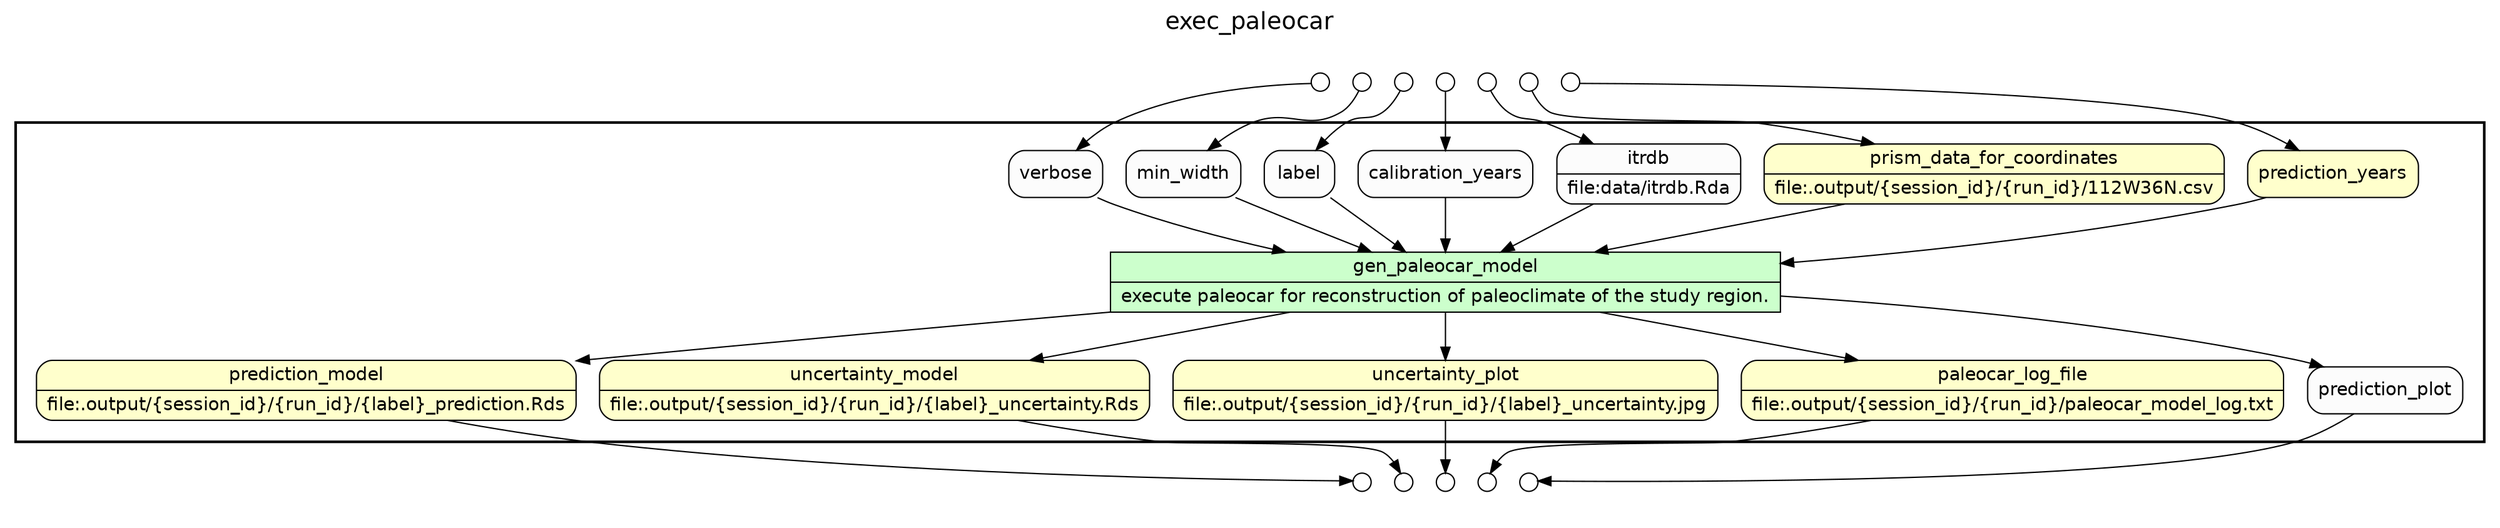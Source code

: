 
/* Start of top-level graph */
digraph Workflow {
rankdir=TB

/* Title for graph */
fontname=Helvetica; fontsize=18; labelloc=t
label=exec_paleocar

/* Start of double cluster for drawing box around nodes in workflow */
subgraph cluster_workflow_box_outer { label=""; color=black; penwidth=2
subgraph cluster_workflow_box_inner { label=""; penwidth=0

/* Style for nodes representing atomic programs in workflow */
node[shape=box style=filled fillcolor="#CCFFCC" peripheries=1 fontname=Helvetica]

/* Nodes representing atomic programs in workflow */
gen_paleocar_model [shape=record rankdir=LR label="{<f0> gen_paleocar_model |<f1> execute paleocar for reconstruction of paleoclimate of the study region.}"];

/* Style for nodes representing non-parameter data channels in workflow */
node[shape=box style="rounded,filled" fillcolor="#FFFFCC" peripheries=1 fontname=Helvetica]

/* Nodes for non-parameter data channels in workflow */
prediction_years
prism_data_for_coordinates [shape=record rankdir=LR label="{<f0> prism_data_for_coordinates |<f1> file\:.output/\{session_id\}/\{run_id\}/112W36N.csv}"];
prediction_model [shape=record rankdir=LR label="{<f0> prediction_model |<f1> file\:.output/\{session_id\}/\{run_id\}/\{label\}_prediction.Rds}"];
uncertainty_model [shape=record rankdir=LR label="{<f0> uncertainty_model |<f1> file\:.output/\{session_id\}/\{run_id\}/\{label\}_uncertainty.Rds}"];
uncertainty_plot [shape=record rankdir=LR label="{<f0> uncertainty_plot |<f1> file\:.output/\{session_id\}/\{run_id\}/\{label\}_uncertainty.jpg}"];
paleocar_log_file [shape=record rankdir=LR label="{<f0> paleocar_log_file |<f1> file\:.output/\{session_id\}/\{run_id\}/paleocar_model_log.txt}"];

/* Style for nodes representing parameter channels in workflow */
node[shape=box style="rounded,filled" fillcolor="#FCFCFC" peripheries=1 fontname=Helvetica]

/* Nodes representing parameter channels in workflow */
itrdb [shape=record rankdir=LR label="{<f0> itrdb |<f1> file\:data/itrdb.Rda}"];
calibration_years
label
min_width
verbose

/* Edges representing connections between programs and channels */
gen_paleocar_model -> prediction_model
gen_paleocar_model -> prediction_plot
gen_paleocar_model -> uncertainty_model
gen_paleocar_model -> uncertainty_plot
gen_paleocar_model -> paleocar_log_file
prediction_years -> gen_paleocar_model
prism_data_for_coordinates -> gen_paleocar_model
itrdb -> gen_paleocar_model
calibration_years -> gen_paleocar_model
label -> gen_paleocar_model
min_width -> gen_paleocar_model
verbose -> gen_paleocar_model

/* End of double cluster for drawing box around nodes in workflow */
}}

/* Hidden double-cluster for grouping workflow input ports */
subgraph cluster_input_ports_group_outer { label=""; penwidth=0
subgraph cluster_input_ports_group_inner { label=""; penwidth=0

/* Style for nodes representing workflow input ports */
node[shape=circle style="rounded,filled" fillcolor="#FFFFFF" peripheries=1 fontname=Helvetica width=0.2]

/* Nodes representing workflow input ports */
prediction_years_input_port [label=""]
prism_data_for_coordinates_input_port [label=""]
itrdb_input_port [label=""]
calibration_years_input_port [label=""]
label_input_port [label=""]
min_width_input_port [label=""]
verbose_input_port [label=""]

/* End of double-cluster for grouping workflow input ports */
}}

/* Hidden double-cluster for grouping workflow output ports */
subgraph cluster_output_ports_group_outer { label=""; penwidth=0
subgraph cluster_output_ports_group_inner { label=""; penwidth=0

/* Style for nodes representing workflow output ports */
node[shape=circle style="rounded,filled" fillcolor="#FFFFFF" peripheries=1 fontname=Helvetica width=0.2]

/* Nodes representing workflow output ports */
prediction_model_output_port [label=""]
prediction_plot_output_port [label=""]
uncertainty_model_output_port [label=""]
uncertainty_plot_output_port [label=""]
paleocar_log_file_output_port [label=""]

/* End of double-cluster for grouping workflow output ports */
}}

/* Edges from input ports to channels */
prediction_years_input_port -> prediction_years
prism_data_for_coordinates_input_port -> prism_data_for_coordinates
itrdb_input_port -> itrdb
calibration_years_input_port -> calibration_years
label_input_port -> label
min_width_input_port -> min_width
verbose_input_port -> verbose

/* Edges from channels to output ports */
prediction_model -> prediction_model_output_port
prediction_plot -> prediction_plot_output_port
uncertainty_model -> uncertainty_model_output_port
uncertainty_plot -> uncertainty_plot_output_port
paleocar_log_file -> paleocar_log_file_output_port

/* End of top-level graph */
}
